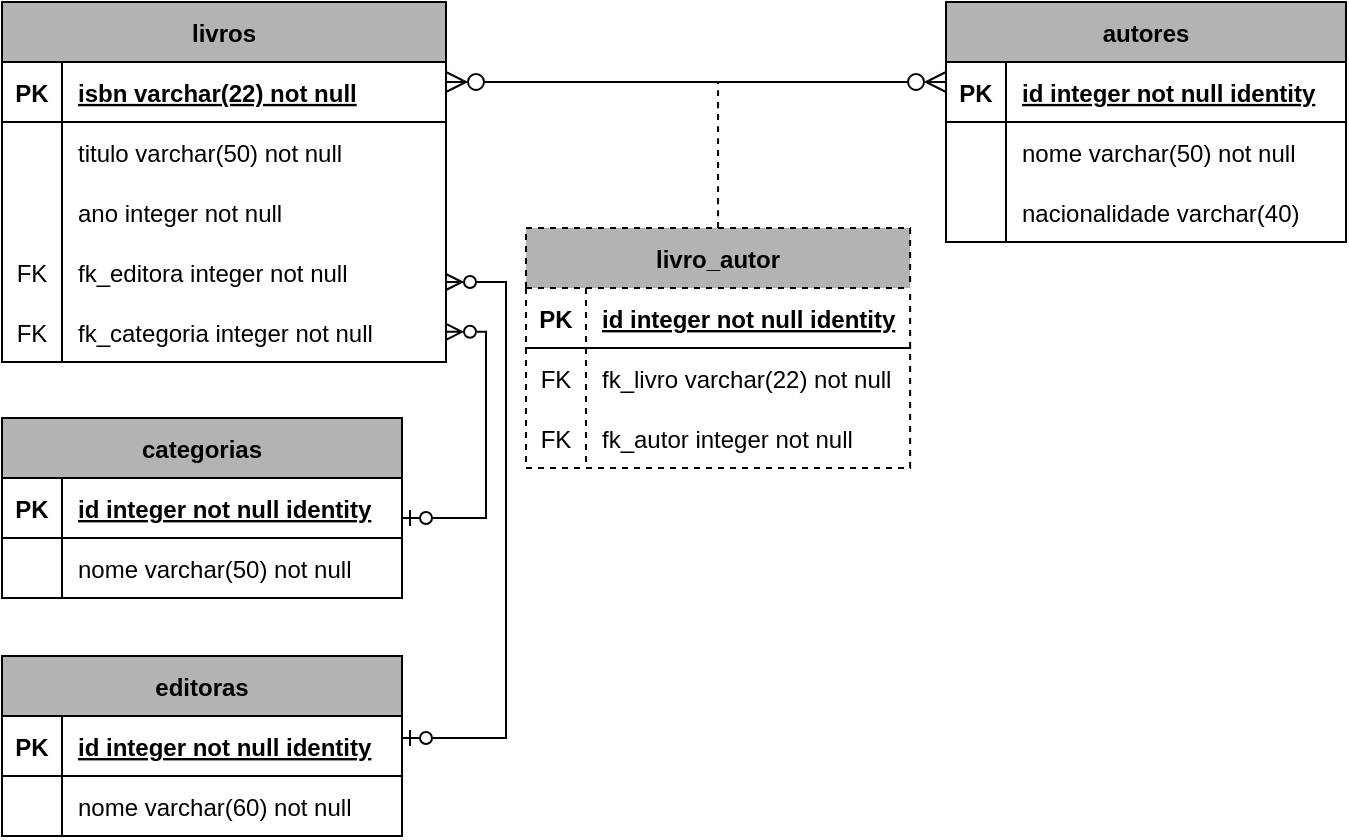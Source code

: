 <mxfile version="22.1.2" type="device">
  <diagram name="Page-1" id="4PTRiXjP1_vuqAl-AZmA">
    <mxGraphModel dx="1114" dy="706" grid="1" gridSize="10" guides="1" tooltips="1" connect="1" arrows="1" fold="1" page="1" pageScale="1" pageWidth="827" pageHeight="1169" math="0" shadow="0">
      <root>
        <mxCell id="0" />
        <mxCell id="1" parent="0" />
        <mxCell id="HNt_G1zxmN9m5VeC9Koj-1" value="editoras" style="shape=table;startSize=30;container=1;collapsible=1;childLayout=tableLayout;fixedRows=1;rowLines=0;fontStyle=1;align=center;resizeLast=1;fillColor=#B3B3B3;" parent="1" vertex="1">
          <mxGeometry x="88" y="714" width="200" height="90" as="geometry" />
        </mxCell>
        <mxCell id="HNt_G1zxmN9m5VeC9Koj-2" value="" style="shape=tableRow;horizontal=0;startSize=0;swimlaneHead=0;swimlaneBody=0;fillColor=none;collapsible=0;dropTarget=0;points=[[0,0.5],[1,0.5]];portConstraint=eastwest;strokeColor=inherit;top=0;left=0;right=0;bottom=1;" parent="HNt_G1zxmN9m5VeC9Koj-1" vertex="1">
          <mxGeometry y="30" width="200" height="30" as="geometry" />
        </mxCell>
        <mxCell id="HNt_G1zxmN9m5VeC9Koj-3" value="PK" style="shape=partialRectangle;overflow=hidden;connectable=0;fillColor=none;strokeColor=inherit;top=0;left=0;bottom=0;right=0;fontStyle=1;" parent="HNt_G1zxmN9m5VeC9Koj-2" vertex="1">
          <mxGeometry width="30" height="30" as="geometry">
            <mxRectangle width="30" height="30" as="alternateBounds" />
          </mxGeometry>
        </mxCell>
        <mxCell id="HNt_G1zxmN9m5VeC9Koj-4" value="id integer not null  identity" style="shape=partialRectangle;overflow=hidden;connectable=0;fillColor=none;align=left;strokeColor=inherit;top=0;left=0;bottom=0;right=0;spacingLeft=6;fontStyle=5;" parent="HNt_G1zxmN9m5VeC9Koj-2" vertex="1">
          <mxGeometry x="30" width="170" height="30" as="geometry">
            <mxRectangle width="170" height="30" as="alternateBounds" />
          </mxGeometry>
        </mxCell>
        <mxCell id="HNt_G1zxmN9m5VeC9Koj-5" value="" style="shape=tableRow;horizontal=0;startSize=0;swimlaneHead=0;swimlaneBody=0;fillColor=none;collapsible=0;dropTarget=0;points=[[0,0.5],[1,0.5]];portConstraint=eastwest;strokeColor=inherit;top=0;left=0;right=0;bottom=0;" parent="HNt_G1zxmN9m5VeC9Koj-1" vertex="1">
          <mxGeometry y="60" width="200" height="30" as="geometry" />
        </mxCell>
        <mxCell id="HNt_G1zxmN9m5VeC9Koj-6" value="" style="shape=partialRectangle;overflow=hidden;connectable=0;fillColor=none;strokeColor=inherit;top=0;left=0;bottom=0;right=0;" parent="HNt_G1zxmN9m5VeC9Koj-5" vertex="1">
          <mxGeometry width="30" height="30" as="geometry">
            <mxRectangle width="30" height="30" as="alternateBounds" />
          </mxGeometry>
        </mxCell>
        <mxCell id="HNt_G1zxmN9m5VeC9Koj-7" value="nome varchar(60) not null" style="shape=partialRectangle;overflow=hidden;connectable=0;fillColor=none;align=left;strokeColor=inherit;top=0;left=0;bottom=0;right=0;spacingLeft=6;" parent="HNt_G1zxmN9m5VeC9Koj-5" vertex="1">
          <mxGeometry x="30" width="170" height="30" as="geometry">
            <mxRectangle width="170" height="30" as="alternateBounds" />
          </mxGeometry>
        </mxCell>
        <mxCell id="HNt_G1zxmN9m5VeC9Koj-8" value="autores" style="shape=table;startSize=30;container=1;collapsible=1;childLayout=tableLayout;fixedRows=1;rowLines=0;fontStyle=1;align=center;resizeLast=1;fillColor=#B3B3B3;" parent="1" vertex="1">
          <mxGeometry x="560" y="386.94" width="200" height="120" as="geometry" />
        </mxCell>
        <mxCell id="HNt_G1zxmN9m5VeC9Koj-9" value="" style="shape=tableRow;horizontal=0;startSize=0;swimlaneHead=0;swimlaneBody=0;fillColor=none;collapsible=0;dropTarget=0;points=[[0,0.5],[1,0.5]];portConstraint=eastwest;strokeColor=inherit;top=0;left=0;right=0;bottom=1;" parent="HNt_G1zxmN9m5VeC9Koj-8" vertex="1">
          <mxGeometry y="30" width="200" height="30" as="geometry" />
        </mxCell>
        <mxCell id="HNt_G1zxmN9m5VeC9Koj-10" value="PK" style="shape=partialRectangle;overflow=hidden;connectable=0;fillColor=none;strokeColor=inherit;top=0;left=0;bottom=0;right=0;fontStyle=1;" parent="HNt_G1zxmN9m5VeC9Koj-9" vertex="1">
          <mxGeometry width="30" height="30" as="geometry">
            <mxRectangle width="30" height="30" as="alternateBounds" />
          </mxGeometry>
        </mxCell>
        <mxCell id="HNt_G1zxmN9m5VeC9Koj-11" value="id integer not null  identity" style="shape=partialRectangle;overflow=hidden;connectable=0;fillColor=none;align=left;strokeColor=inherit;top=0;left=0;bottom=0;right=0;spacingLeft=6;fontStyle=5;" parent="HNt_G1zxmN9m5VeC9Koj-9" vertex="1">
          <mxGeometry x="30" width="170" height="30" as="geometry">
            <mxRectangle width="170" height="30" as="alternateBounds" />
          </mxGeometry>
        </mxCell>
        <mxCell id="HNt_G1zxmN9m5VeC9Koj-12" value="" style="shape=tableRow;horizontal=0;startSize=0;swimlaneHead=0;swimlaneBody=0;fillColor=none;collapsible=0;dropTarget=0;points=[[0,0.5],[1,0.5]];portConstraint=eastwest;strokeColor=inherit;top=0;left=0;right=0;bottom=0;" parent="HNt_G1zxmN9m5VeC9Koj-8" vertex="1">
          <mxGeometry y="60" width="200" height="30" as="geometry" />
        </mxCell>
        <mxCell id="HNt_G1zxmN9m5VeC9Koj-13" value="" style="shape=partialRectangle;overflow=hidden;connectable=0;fillColor=none;strokeColor=inherit;top=0;left=0;bottom=0;right=0;" parent="HNt_G1zxmN9m5VeC9Koj-12" vertex="1">
          <mxGeometry width="30" height="30" as="geometry">
            <mxRectangle width="30" height="30" as="alternateBounds" />
          </mxGeometry>
        </mxCell>
        <mxCell id="HNt_G1zxmN9m5VeC9Koj-14" value="nome varchar(50) not null" style="shape=partialRectangle;overflow=hidden;connectable=0;fillColor=none;align=left;strokeColor=inherit;top=0;left=0;bottom=0;right=0;spacingLeft=6;" parent="HNt_G1zxmN9m5VeC9Koj-12" vertex="1">
          <mxGeometry x="30" width="170" height="30" as="geometry">
            <mxRectangle width="170" height="30" as="alternateBounds" />
          </mxGeometry>
        </mxCell>
        <mxCell id="HNt_G1zxmN9m5VeC9Koj-15" value="" style="shape=tableRow;horizontal=0;startSize=0;swimlaneHead=0;swimlaneBody=0;fillColor=none;collapsible=0;dropTarget=0;points=[[0,0.5],[1,0.5]];portConstraint=eastwest;strokeColor=inherit;top=0;left=0;right=0;bottom=0;" parent="HNt_G1zxmN9m5VeC9Koj-8" vertex="1">
          <mxGeometry y="90" width="200" height="30" as="geometry" />
        </mxCell>
        <mxCell id="HNt_G1zxmN9m5VeC9Koj-16" value="" style="shape=partialRectangle;overflow=hidden;connectable=0;fillColor=none;strokeColor=inherit;top=0;left=0;bottom=0;right=0;" parent="HNt_G1zxmN9m5VeC9Koj-15" vertex="1">
          <mxGeometry width="30" height="30" as="geometry">
            <mxRectangle width="30" height="30" as="alternateBounds" />
          </mxGeometry>
        </mxCell>
        <mxCell id="HNt_G1zxmN9m5VeC9Koj-17" value="nacionalidade varchar(40)" style="shape=partialRectangle;overflow=hidden;connectable=0;fillColor=none;align=left;strokeColor=inherit;top=0;left=0;bottom=0;right=0;spacingLeft=6;" parent="HNt_G1zxmN9m5VeC9Koj-15" vertex="1">
          <mxGeometry x="30" width="170" height="30" as="geometry">
            <mxRectangle width="170" height="30" as="alternateBounds" />
          </mxGeometry>
        </mxCell>
        <mxCell id="HNt_G1zxmN9m5VeC9Koj-18" value="categorias" style="shape=table;startSize=30;container=1;collapsible=1;childLayout=tableLayout;fixedRows=1;rowLines=0;fontStyle=1;align=center;resizeLast=1;fillColor=#B3B3B3;" parent="1" vertex="1">
          <mxGeometry x="88" y="595" width="200" height="90" as="geometry" />
        </mxCell>
        <mxCell id="HNt_G1zxmN9m5VeC9Koj-19" value="" style="shape=tableRow;horizontal=0;startSize=0;swimlaneHead=0;swimlaneBody=0;fillColor=none;collapsible=0;dropTarget=0;points=[[0,0.5],[1,0.5]];portConstraint=eastwest;strokeColor=inherit;top=0;left=0;right=0;bottom=1;" parent="HNt_G1zxmN9m5VeC9Koj-18" vertex="1">
          <mxGeometry y="30" width="200" height="30" as="geometry" />
        </mxCell>
        <mxCell id="HNt_G1zxmN9m5VeC9Koj-20" value="PK" style="shape=partialRectangle;overflow=hidden;connectable=0;fillColor=none;strokeColor=inherit;top=0;left=0;bottom=0;right=0;fontStyle=1;" parent="HNt_G1zxmN9m5VeC9Koj-19" vertex="1">
          <mxGeometry width="30" height="30" as="geometry">
            <mxRectangle width="30" height="30" as="alternateBounds" />
          </mxGeometry>
        </mxCell>
        <mxCell id="HNt_G1zxmN9m5VeC9Koj-21" value="id integer  not null identity" style="shape=partialRectangle;overflow=hidden;connectable=0;fillColor=none;align=left;strokeColor=inherit;top=0;left=0;bottom=0;right=0;spacingLeft=6;fontStyle=5;" parent="HNt_G1zxmN9m5VeC9Koj-19" vertex="1">
          <mxGeometry x="30" width="170" height="30" as="geometry">
            <mxRectangle width="170" height="30" as="alternateBounds" />
          </mxGeometry>
        </mxCell>
        <mxCell id="HNt_G1zxmN9m5VeC9Koj-22" value="" style="shape=tableRow;horizontal=0;startSize=0;swimlaneHead=0;swimlaneBody=0;fillColor=none;collapsible=0;dropTarget=0;points=[[0,0.5],[1,0.5]];portConstraint=eastwest;strokeColor=inherit;top=0;left=0;right=0;bottom=0;" parent="HNt_G1zxmN9m5VeC9Koj-18" vertex="1">
          <mxGeometry y="60" width="200" height="30" as="geometry" />
        </mxCell>
        <mxCell id="HNt_G1zxmN9m5VeC9Koj-23" value="" style="shape=partialRectangle;overflow=hidden;connectable=0;fillColor=none;strokeColor=inherit;top=0;left=0;bottom=0;right=0;" parent="HNt_G1zxmN9m5VeC9Koj-22" vertex="1">
          <mxGeometry width="30" height="30" as="geometry">
            <mxRectangle width="30" height="30" as="alternateBounds" />
          </mxGeometry>
        </mxCell>
        <mxCell id="HNt_G1zxmN9m5VeC9Koj-24" value="nome varchar(50) not null" style="shape=partialRectangle;overflow=hidden;connectable=0;fillColor=none;align=left;strokeColor=inherit;top=0;left=0;bottom=0;right=0;spacingLeft=6;" parent="HNt_G1zxmN9m5VeC9Koj-22" vertex="1">
          <mxGeometry x="30" width="170" height="30" as="geometry">
            <mxRectangle width="170" height="30" as="alternateBounds" />
          </mxGeometry>
        </mxCell>
        <mxCell id="HNt_G1zxmN9m5VeC9Koj-63" style="edgeStyle=orthogonalEdgeStyle;rounded=0;orthogonalLoop=1;jettySize=auto;html=1;endArrow=ERzeroToOne;endFill=0;startArrow=ERzeroToMany;startFill=0;" parent="1" source="HNt_G1zxmN9m5VeC9Koj-35" target="HNt_G1zxmN9m5VeC9Koj-1" edge="1">
          <mxGeometry relative="1" as="geometry">
            <mxPoint x="548" y="636.94" as="sourcePoint" />
            <Array as="points">
              <mxPoint x="340" y="527" />
              <mxPoint x="340" y="755" />
            </Array>
          </mxGeometry>
        </mxCell>
        <mxCell id="HNt_G1zxmN9m5VeC9Koj-25" value="livros" style="shape=table;startSize=30;container=1;collapsible=1;childLayout=tableLayout;fixedRows=1;rowLines=0;fontStyle=1;align=center;resizeLast=1;fillColor=#B3B3B3;" parent="1" vertex="1">
          <mxGeometry x="88" y="386.94" width="222" height="180" as="geometry" />
        </mxCell>
        <mxCell id="HNt_G1zxmN9m5VeC9Koj-26" value="" style="shape=tableRow;horizontal=0;startSize=0;swimlaneHead=0;swimlaneBody=0;fillColor=none;collapsible=0;dropTarget=0;points=[[0,0.5],[1,0.5]];portConstraint=eastwest;strokeColor=inherit;top=0;left=0;right=0;bottom=1;" parent="HNt_G1zxmN9m5VeC9Koj-25" vertex="1">
          <mxGeometry y="30" width="222" height="30" as="geometry" />
        </mxCell>
        <mxCell id="HNt_G1zxmN9m5VeC9Koj-27" value="PK" style="shape=partialRectangle;overflow=hidden;connectable=0;fillColor=none;strokeColor=inherit;top=0;left=0;bottom=0;right=0;fontStyle=1;" parent="HNt_G1zxmN9m5VeC9Koj-26" vertex="1">
          <mxGeometry width="30" height="30" as="geometry">
            <mxRectangle width="30" height="30" as="alternateBounds" />
          </mxGeometry>
        </mxCell>
        <mxCell id="HNt_G1zxmN9m5VeC9Koj-28" value="isbn varchar(22)  not null" style="shape=partialRectangle;overflow=hidden;connectable=0;fillColor=none;align=left;strokeColor=inherit;top=0;left=0;bottom=0;right=0;spacingLeft=6;fontStyle=5;" parent="HNt_G1zxmN9m5VeC9Koj-26" vertex="1">
          <mxGeometry x="30" width="192" height="30" as="geometry">
            <mxRectangle width="192" height="30" as="alternateBounds" />
          </mxGeometry>
        </mxCell>
        <mxCell id="HNt_G1zxmN9m5VeC9Koj-29" value="" style="shape=tableRow;horizontal=0;startSize=0;swimlaneHead=0;swimlaneBody=0;fillColor=none;collapsible=0;dropTarget=0;points=[[0,0.5],[1,0.5]];portConstraint=eastwest;strokeColor=inherit;top=0;left=0;right=0;bottom=0;" parent="HNt_G1zxmN9m5VeC9Koj-25" vertex="1">
          <mxGeometry y="60" width="222" height="30" as="geometry" />
        </mxCell>
        <mxCell id="HNt_G1zxmN9m5VeC9Koj-30" value="" style="shape=partialRectangle;overflow=hidden;connectable=0;fillColor=none;strokeColor=inherit;top=0;left=0;bottom=0;right=0;" parent="HNt_G1zxmN9m5VeC9Koj-29" vertex="1">
          <mxGeometry width="30" height="30" as="geometry">
            <mxRectangle width="30" height="30" as="alternateBounds" />
          </mxGeometry>
        </mxCell>
        <mxCell id="HNt_G1zxmN9m5VeC9Koj-31" value="titulo varchar(50) not null" style="shape=partialRectangle;overflow=hidden;connectable=0;fillColor=none;align=left;strokeColor=inherit;top=0;left=0;bottom=0;right=0;spacingLeft=6;" parent="HNt_G1zxmN9m5VeC9Koj-29" vertex="1">
          <mxGeometry x="30" width="192" height="30" as="geometry">
            <mxRectangle width="192" height="30" as="alternateBounds" />
          </mxGeometry>
        </mxCell>
        <mxCell id="HNt_G1zxmN9m5VeC9Koj-32" value="" style="shape=tableRow;horizontal=0;startSize=0;swimlaneHead=0;swimlaneBody=0;fillColor=none;collapsible=0;dropTarget=0;points=[[0,0.5],[1,0.5]];portConstraint=eastwest;strokeColor=inherit;top=0;left=0;right=0;bottom=0;" parent="HNt_G1zxmN9m5VeC9Koj-25" vertex="1">
          <mxGeometry y="90" width="222" height="30" as="geometry" />
        </mxCell>
        <mxCell id="HNt_G1zxmN9m5VeC9Koj-33" value="" style="shape=partialRectangle;overflow=hidden;connectable=0;fillColor=none;strokeColor=inherit;top=0;left=0;bottom=0;right=0;" parent="HNt_G1zxmN9m5VeC9Koj-32" vertex="1">
          <mxGeometry width="30" height="30" as="geometry">
            <mxRectangle width="30" height="30" as="alternateBounds" />
          </mxGeometry>
        </mxCell>
        <mxCell id="HNt_G1zxmN9m5VeC9Koj-34" value="ano integer not null" style="shape=partialRectangle;overflow=hidden;connectable=0;fillColor=none;align=left;strokeColor=inherit;top=0;left=0;bottom=0;right=0;spacingLeft=6;" parent="HNt_G1zxmN9m5VeC9Koj-32" vertex="1">
          <mxGeometry x="30" width="192" height="30" as="geometry">
            <mxRectangle width="192" height="30" as="alternateBounds" />
          </mxGeometry>
        </mxCell>
        <mxCell id="HNt_G1zxmN9m5VeC9Koj-35" value="" style="shape=tableRow;horizontal=0;startSize=0;swimlaneHead=0;swimlaneBody=0;fillColor=none;collapsible=0;dropTarget=0;points=[[0,0.5],[1,0.5]];portConstraint=eastwest;strokeColor=inherit;top=0;left=0;right=0;bottom=0;" parent="HNt_G1zxmN9m5VeC9Koj-25" vertex="1">
          <mxGeometry y="120" width="222" height="30" as="geometry" />
        </mxCell>
        <mxCell id="HNt_G1zxmN9m5VeC9Koj-36" value="FK" style="shape=partialRectangle;overflow=hidden;connectable=0;fillColor=none;strokeColor=inherit;top=0;left=0;bottom=0;right=0;" parent="HNt_G1zxmN9m5VeC9Koj-35" vertex="1">
          <mxGeometry width="30" height="30" as="geometry">
            <mxRectangle width="30" height="30" as="alternateBounds" />
          </mxGeometry>
        </mxCell>
        <mxCell id="HNt_G1zxmN9m5VeC9Koj-37" value="fk_editora integer not null" style="shape=partialRectangle;overflow=hidden;connectable=0;fillColor=none;align=left;strokeColor=inherit;top=0;left=0;bottom=0;right=0;spacingLeft=6;" parent="HNt_G1zxmN9m5VeC9Koj-35" vertex="1">
          <mxGeometry x="30" width="192" height="30" as="geometry">
            <mxRectangle width="192" height="30" as="alternateBounds" />
          </mxGeometry>
        </mxCell>
        <mxCell id="HNt_G1zxmN9m5VeC9Koj-38" value="" style="shape=tableRow;horizontal=0;startSize=0;swimlaneHead=0;swimlaneBody=0;fillColor=none;collapsible=0;dropTarget=0;points=[[0,0.5],[1,0.5]];portConstraint=eastwest;strokeColor=inherit;top=0;left=0;right=0;bottom=0;" parent="HNt_G1zxmN9m5VeC9Koj-25" vertex="1">
          <mxGeometry y="150" width="222" height="30" as="geometry" />
        </mxCell>
        <mxCell id="HNt_G1zxmN9m5VeC9Koj-39" value="FK" style="shape=partialRectangle;overflow=hidden;connectable=0;fillColor=none;strokeColor=inherit;top=0;left=0;bottom=0;right=0;" parent="HNt_G1zxmN9m5VeC9Koj-38" vertex="1">
          <mxGeometry width="30" height="30" as="geometry">
            <mxRectangle width="30" height="30" as="alternateBounds" />
          </mxGeometry>
        </mxCell>
        <mxCell id="HNt_G1zxmN9m5VeC9Koj-40" value="fk_categoria integer not null" style="shape=partialRectangle;overflow=hidden;connectable=0;fillColor=none;align=left;strokeColor=inherit;top=0;left=0;bottom=0;right=0;spacingLeft=6;" parent="HNt_G1zxmN9m5VeC9Koj-38" vertex="1">
          <mxGeometry x="30" width="192" height="30" as="geometry">
            <mxRectangle width="192" height="30" as="alternateBounds" />
          </mxGeometry>
        </mxCell>
        <mxCell id="HNt_G1zxmN9m5VeC9Koj-47" value="livro_autor" style="shape=table;startSize=30;container=1;collapsible=1;childLayout=tableLayout;fixedRows=1;rowLines=0;fontStyle=1;align=center;resizeLast=1;gradientColor=none;swimlaneFillColor=none;fillColor=#B3B3B3;fillStyle=auto;shadow=0;swimlaneLine=1;dashed=1;" parent="1" vertex="1">
          <mxGeometry x="350.0" y="500" width="192.06" height="120" as="geometry" />
        </mxCell>
        <mxCell id="HNt_G1zxmN9m5VeC9Koj-48" value="" style="shape=tableRow;horizontal=0;startSize=0;swimlaneHead=0;swimlaneBody=0;fillColor=none;collapsible=0;dropTarget=0;points=[[0,0.5],[1,0.5]];portConstraint=eastwest;strokeColor=inherit;top=0;left=0;right=0;bottom=1;" parent="HNt_G1zxmN9m5VeC9Koj-47" vertex="1">
          <mxGeometry y="30" width="192.06" height="30" as="geometry" />
        </mxCell>
        <mxCell id="HNt_G1zxmN9m5VeC9Koj-49" value="PK" style="shape=partialRectangle;overflow=hidden;connectable=0;fillColor=none;strokeColor=inherit;top=0;left=0;bottom=0;right=0;fontStyle=1;shadow=0;" parent="HNt_G1zxmN9m5VeC9Koj-48" vertex="1">
          <mxGeometry width="30" height="30" as="geometry">
            <mxRectangle width="30" height="30" as="alternateBounds" />
          </mxGeometry>
        </mxCell>
        <mxCell id="HNt_G1zxmN9m5VeC9Koj-50" value="id integer not null  identity" style="shape=partialRectangle;overflow=hidden;connectable=0;fillColor=none;align=left;strokeColor=inherit;top=0;left=0;bottom=0;right=0;spacingLeft=6;fontStyle=5;" parent="HNt_G1zxmN9m5VeC9Koj-48" vertex="1">
          <mxGeometry x="30" width="162.06" height="30" as="geometry">
            <mxRectangle width="162.06" height="30" as="alternateBounds" />
          </mxGeometry>
        </mxCell>
        <mxCell id="HNt_G1zxmN9m5VeC9Koj-51" value="" style="shape=tableRow;horizontal=0;startSize=0;swimlaneHead=0;swimlaneBody=0;fillColor=none;collapsible=0;dropTarget=0;points=[[0,0.5],[1,0.5]];portConstraint=eastwest;strokeColor=inherit;top=0;left=0;right=0;bottom=0;" parent="HNt_G1zxmN9m5VeC9Koj-47" vertex="1">
          <mxGeometry y="60" width="192.06" height="30" as="geometry" />
        </mxCell>
        <mxCell id="HNt_G1zxmN9m5VeC9Koj-52" value="FK" style="shape=partialRectangle;overflow=hidden;connectable=0;fillColor=none;strokeColor=inherit;top=0;left=0;bottom=0;right=0;" parent="HNt_G1zxmN9m5VeC9Koj-51" vertex="1">
          <mxGeometry width="30" height="30" as="geometry">
            <mxRectangle width="30" height="30" as="alternateBounds" />
          </mxGeometry>
        </mxCell>
        <mxCell id="HNt_G1zxmN9m5VeC9Koj-53" value="fk_livro varchar(22) not null" style="shape=partialRectangle;overflow=hidden;connectable=0;fillColor=none;align=left;strokeColor=inherit;top=0;left=0;bottom=0;right=0;spacingLeft=6;" parent="HNt_G1zxmN9m5VeC9Koj-51" vertex="1">
          <mxGeometry x="30" width="162.06" height="30" as="geometry">
            <mxRectangle width="162.06" height="30" as="alternateBounds" />
          </mxGeometry>
        </mxCell>
        <mxCell id="HNt_G1zxmN9m5VeC9Koj-54" value="" style="shape=tableRow;horizontal=0;startSize=0;swimlaneHead=0;swimlaneBody=0;fillColor=none;collapsible=0;dropTarget=0;points=[[0,0.5],[1,0.5]];portConstraint=eastwest;strokeColor=inherit;top=0;left=0;right=0;bottom=0;" parent="HNt_G1zxmN9m5VeC9Koj-47" vertex="1">
          <mxGeometry y="90" width="192.06" height="30" as="geometry" />
        </mxCell>
        <mxCell id="HNt_G1zxmN9m5VeC9Koj-55" value="FK" style="shape=partialRectangle;overflow=hidden;connectable=0;fillColor=none;strokeColor=inherit;top=0;left=0;bottom=0;right=0;" parent="HNt_G1zxmN9m5VeC9Koj-54" vertex="1">
          <mxGeometry width="30" height="30" as="geometry">
            <mxRectangle width="30" height="30" as="alternateBounds" />
          </mxGeometry>
        </mxCell>
        <mxCell id="HNt_G1zxmN9m5VeC9Koj-56" value="fk_autor integer not null" style="shape=partialRectangle;overflow=hidden;connectable=0;fillColor=none;align=left;strokeColor=inherit;top=0;left=0;bottom=0;right=0;spacingLeft=6;" parent="HNt_G1zxmN9m5VeC9Koj-54" vertex="1">
          <mxGeometry x="30" width="162.06" height="30" as="geometry">
            <mxRectangle width="162.06" height="30" as="alternateBounds" />
          </mxGeometry>
        </mxCell>
        <mxCell id="HNt_G1zxmN9m5VeC9Koj-64" style="edgeStyle=orthogonalEdgeStyle;rounded=0;orthogonalLoop=1;jettySize=auto;html=1;endArrow=ERzeroToOne;endFill=0;startArrow=ERzeroToMany;startFill=0;" parent="1" source="HNt_G1zxmN9m5VeC9Koj-38" target="HNt_G1zxmN9m5VeC9Koj-18" edge="1">
          <mxGeometry relative="1" as="geometry">
            <Array as="points">
              <mxPoint x="330" y="552" />
              <mxPoint x="330" y="645" />
            </Array>
          </mxGeometry>
        </mxCell>
        <mxCell id="5hk5jcNXByvXZPRvD6LQ-45" value="" style="edgeStyle=elbowEdgeStyle;orthogonalLoop=1;jettySize=auto;html=1;fontSize=12;startSize=8;endSize=8;elbow=vertical;jumpStyle=none;rounded=1;endArrow=none;endFill=0;startArrow=ERzeroToMany;startFill=0;" edge="1" parent="1" source="HNt_G1zxmN9m5VeC9Koj-25" target="5hk5jcNXByvXZPRvD6LQ-46">
          <mxGeometry relative="1" as="geometry">
            <mxPoint x="310" y="430" as="sourcePoint" />
            <mxPoint x="560" y="430" as="targetPoint" />
            <Array as="points" />
          </mxGeometry>
        </mxCell>
        <mxCell id="5hk5jcNXByvXZPRvD6LQ-48" style="edgeStyle=none;curved=1;rounded=0;orthogonalLoop=1;jettySize=auto;html=1;fontSize=12;startSize=8;endSize=8;endArrow=ERzeroToMany;endFill=0;" edge="1" parent="1" source="5hk5jcNXByvXZPRvD6LQ-46">
          <mxGeometry relative="1" as="geometry">
            <mxPoint x="560" y="427" as="targetPoint" />
          </mxGeometry>
        </mxCell>
        <mxCell id="5hk5jcNXByvXZPRvD6LQ-46" value="" style="shape=waypoint;sketch=0;fillStyle=solid;size=6;pointerEvents=1;points=[];fillColor=none;resizable=0;rotatable=0;perimeter=centerPerimeter;snapToPoint=1;fontSize=16;strokeColor=none;gradientColor=none;strokeWidth=1;" vertex="1" parent="1">
          <mxGeometry x="436.03" y="417" width="20" height="20" as="geometry" />
        </mxCell>
        <mxCell id="5hk5jcNXByvXZPRvD6LQ-47" style="edgeStyle=none;curved=1;rounded=0;orthogonalLoop=1;jettySize=auto;html=1;entryX=0.3;entryY=0.5;entryDx=0;entryDy=0;entryPerimeter=0;fontSize=12;startSize=8;endSize=8;endArrow=none;endFill=0;dashed=1;" edge="1" parent="1" source="HNt_G1zxmN9m5VeC9Koj-47" target="5hk5jcNXByvXZPRvD6LQ-46">
          <mxGeometry relative="1" as="geometry" />
        </mxCell>
      </root>
    </mxGraphModel>
  </diagram>
</mxfile>

